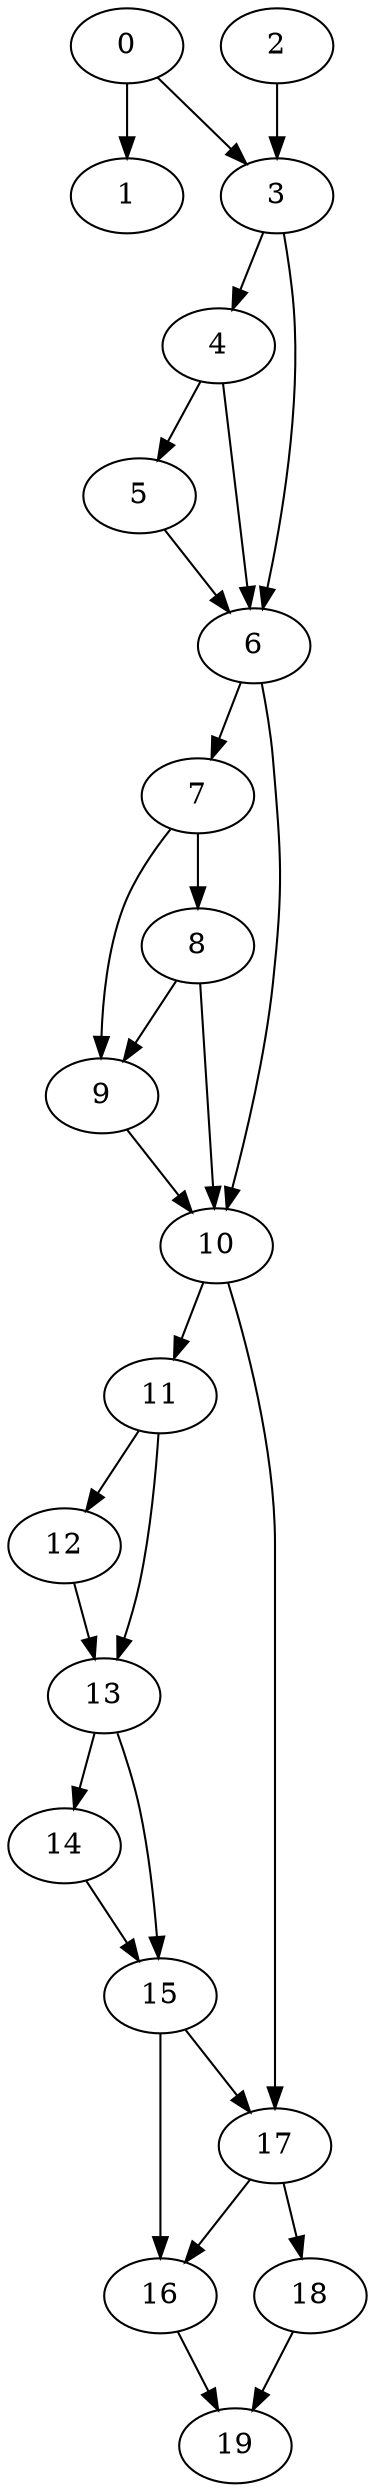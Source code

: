 digraph {
	0
	1
	2
	3
	4
	5
	6
	7
	8
	9
	10
	11
	12
	13
	14
	15
	16
	17
	18
	19
	11 -> 13
	12 -> 13
	4 -> 5
	3 -> 6
	4 -> 6
	5 -> 6
	6 -> 7
	7 -> 8
	0 -> 3
	2 -> 3
	10 -> 11
	15 -> 16
	17 -> 16
	16 -> 19
	18 -> 19
	6 -> 10
	8 -> 10
	9 -> 10
	13 -> 15
	14 -> 15
	10 -> 17
	15 -> 17
	3 -> 4
	7 -> 9
	8 -> 9
	0 -> 1
	11 -> 12
	13 -> 14
	17 -> 18
}
